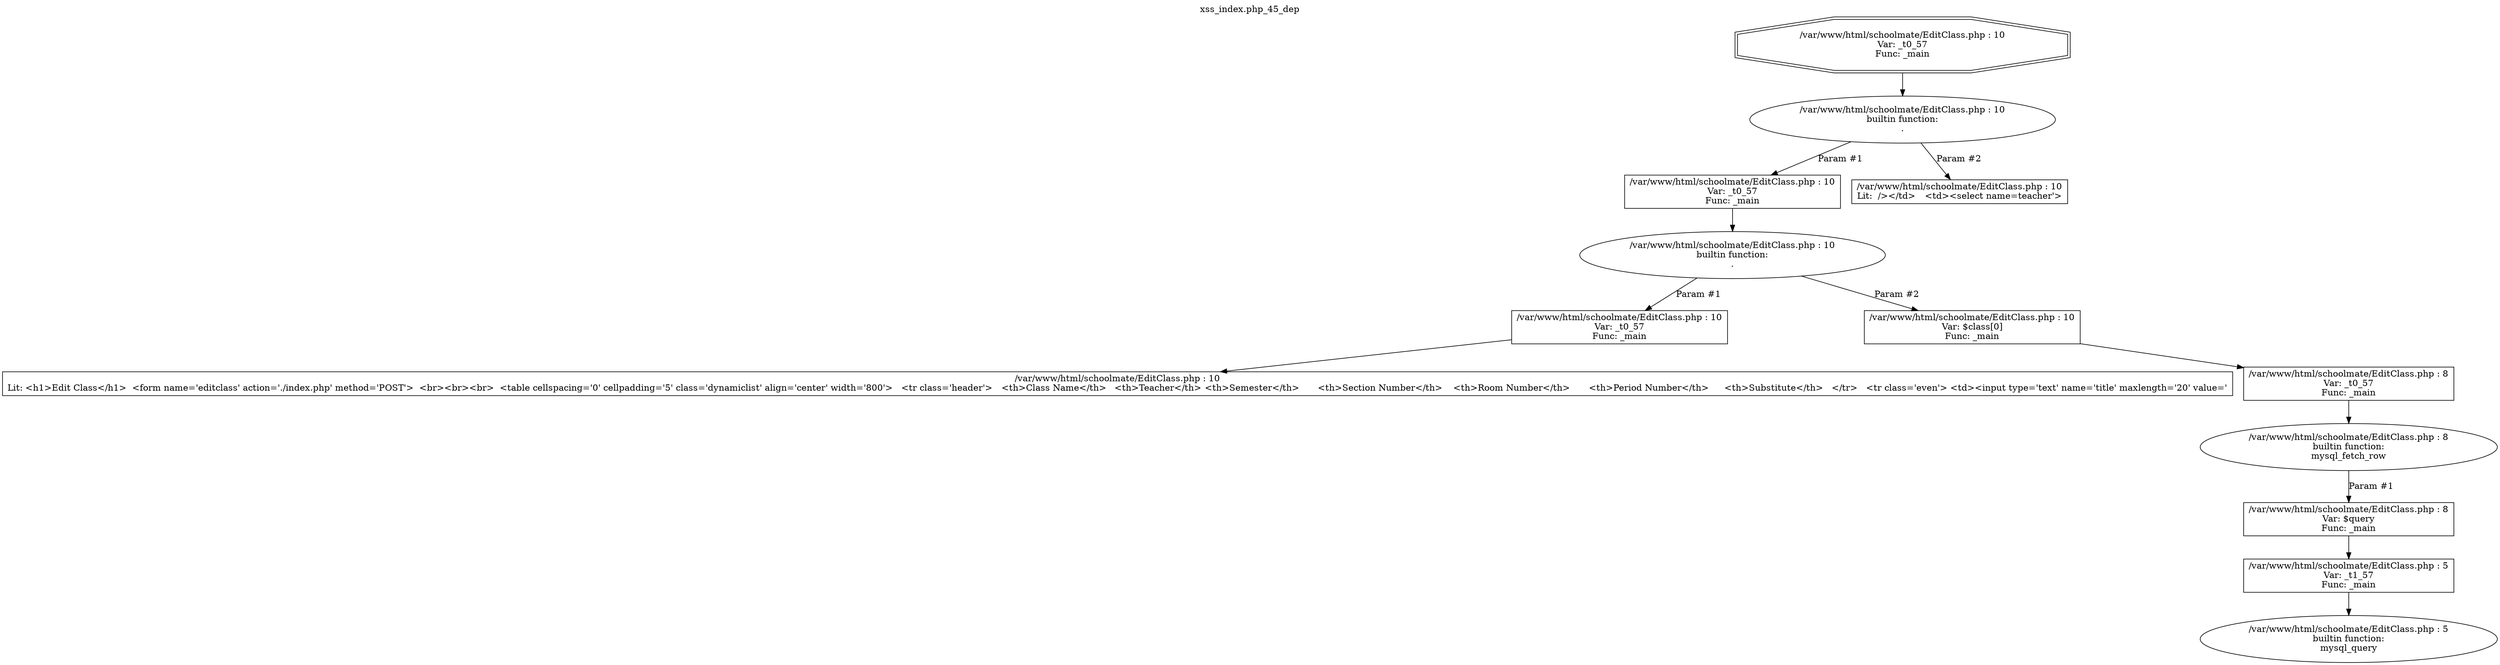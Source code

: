 digraph cfg {
  label="xss_index.php_45_dep";
  labelloc=t;
  n1 [shape=doubleoctagon, label="/var/www/html/schoolmate/EditClass.php : 10\nVar: _t0_57\nFunc: _main\n"];
  n2 [shape=ellipse, label="/var/www/html/schoolmate/EditClass.php : 10\nbuiltin function:\n.\n"];
  n3 [shape=box, label="/var/www/html/schoolmate/EditClass.php : 10\nVar: _t0_57\nFunc: _main\n"];
  n4 [shape=ellipse, label="/var/www/html/schoolmate/EditClass.php : 10\nbuiltin function:\n.\n"];
  n5 [shape=box, label="/var/www/html/schoolmate/EditClass.php : 10\nVar: _t0_57\nFunc: _main\n"];
  n6 [shape=box, label="/var/www/html/schoolmate/EditClass.php : 10\nLit: <h1>Edit Class</h1>  <form name='editclass' action='./index.php' method='POST'>  <br><br><br>  <table cellspacing='0' cellpadding='5' class='dynamiclist' align='center' width='800'>   <tr class='header'>	<th>Class Name</th>	<th>Teacher</th>	<th>Semester</th>	<th>Section Number</th>	<th>Room Number</th>	<th>Period Number</th>	<th>Substitute</th>   </tr>   <tr class='even'>	<td><input type='text' name='title' maxlength='20' value='\n"];
  n7 [shape=box, label="/var/www/html/schoolmate/EditClass.php : 10\nVar: $class[0]\nFunc: _main\n"];
  n8 [shape=box, label="/var/www/html/schoolmate/EditClass.php : 8\nVar: _t0_57\nFunc: _main\n"];
  n9 [shape=ellipse, label="/var/www/html/schoolmate/EditClass.php : 8\nbuiltin function:\nmysql_fetch_row\n"];
  n10 [shape=box, label="/var/www/html/schoolmate/EditClass.php : 8\nVar: $query\nFunc: _main\n"];
  n11 [shape=box, label="/var/www/html/schoolmate/EditClass.php : 5\nVar: _t1_57\nFunc: _main\n"];
  n12 [shape=ellipse, label="/var/www/html/schoolmate/EditClass.php : 5\nbuiltin function:\nmysql_query\n"];
  n13 [shape=box, label="/var/www/html/schoolmate/EditClass.php : 10\nLit:  /></td>	<td><select name=teacher'>\n"];
  n1 -> n2;
  n3 -> n4;
  n5 -> n6;
  n4 -> n5[label="Param #1"];
  n4 -> n7[label="Param #2"];
  n8 -> n9;
  n11 -> n12;
  n10 -> n11;
  n9 -> n10[label="Param #1"];
  n7 -> n8;
  n2 -> n3[label="Param #1"];
  n2 -> n13[label="Param #2"];
}
